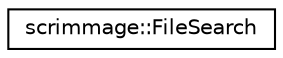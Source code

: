 digraph "Graphical Class Hierarchy"
{
 // LATEX_PDF_SIZE
  edge [fontname="Helvetica",fontsize="10",labelfontname="Helvetica",labelfontsize="10"];
  node [fontname="Helvetica",fontsize="10",shape=record];
  rankdir="LR";
  Node0 [label="scrimmage::FileSearch",height=0.2,width=0.4,color="black", fillcolor="white", style="filled",URL="$classscrimmage_1_1FileSearch.html",tooltip=" "];
}
